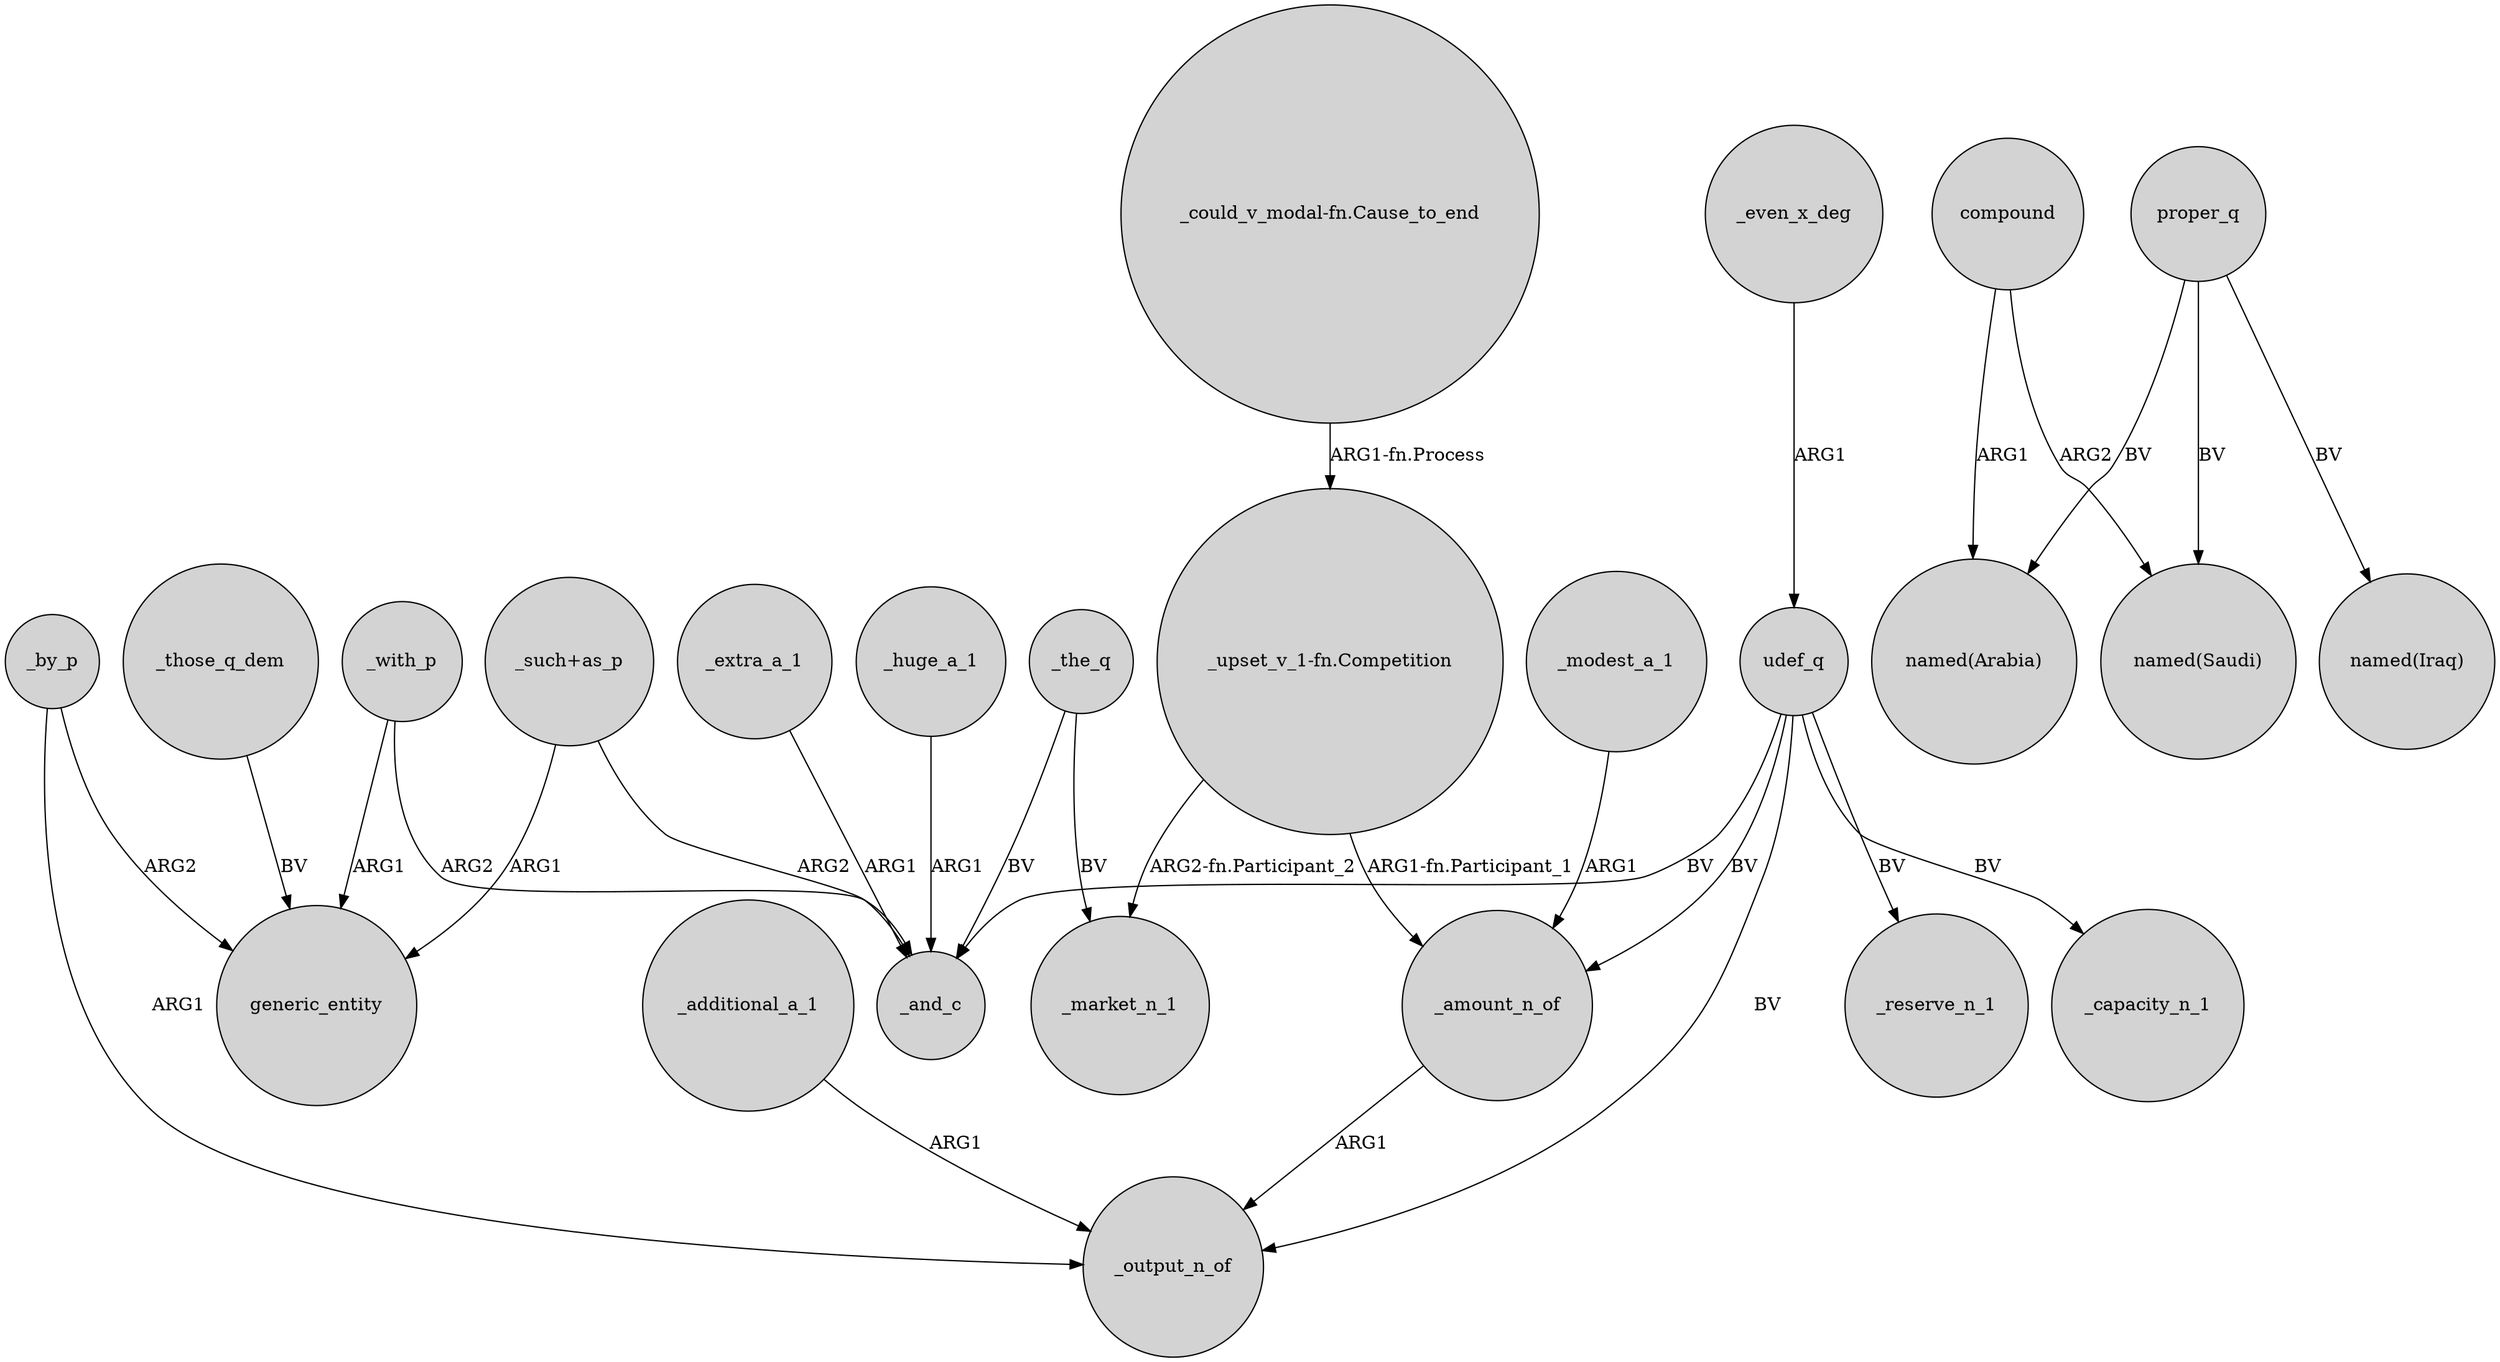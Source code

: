 digraph {
	node [shape=circle style=filled]
	_with_p -> generic_entity [label=ARG1]
	_amount_n_of -> _output_n_of [label=ARG1]
	_those_q_dem -> generic_entity [label=BV]
	"_could_v_modal-fn.Cause_to_end" -> "_upset_v_1-fn.Competition" [label="ARG1-fn.Process"]
	udef_q -> _reserve_n_1 [label=BV]
	_the_q -> _and_c [label=BV]
	_additional_a_1 -> _output_n_of [label=ARG1]
	"_upset_v_1-fn.Competition" -> _amount_n_of [label="ARG1-fn.Participant_1"]
	"_such+as_p" -> _and_c [label=ARG2]
	_even_x_deg -> udef_q [label=ARG1]
	udef_q -> _and_c [label=BV]
	_modest_a_1 -> _amount_n_of [label=ARG1]
	_the_q -> _market_n_1 [label=BV]
	udef_q -> _output_n_of [label=BV]
	compound -> "named(Arabia)" [label=ARG1]
	proper_q -> "named(Saudi)" [label=BV]
	_by_p -> generic_entity [label=ARG2]
	_huge_a_1 -> _and_c [label=ARG1]
	_with_p -> _and_c [label=ARG2]
	udef_q -> _amount_n_of [label=BV]
	compound -> "named(Saudi)" [label=ARG2]
	proper_q -> "named(Iraq)" [label=BV]
	udef_q -> _capacity_n_1 [label=BV]
	proper_q -> "named(Arabia)" [label=BV]
	_by_p -> _output_n_of [label=ARG1]
	"_upset_v_1-fn.Competition" -> _market_n_1 [label="ARG2-fn.Participant_2"]
	"_such+as_p" -> generic_entity [label=ARG1]
	_extra_a_1 -> _and_c [label=ARG1]
}
